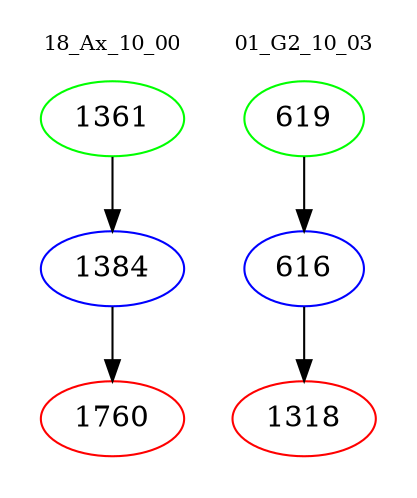 digraph{
subgraph cluster_0 {
color = white
label = "18_Ax_10_00";
fontsize=10;
T0_1361 [label="1361", color="green"]
T0_1361 -> T0_1384 [color="black"]
T0_1384 [label="1384", color="blue"]
T0_1384 -> T0_1760 [color="black"]
T0_1760 [label="1760", color="red"]
}
subgraph cluster_1 {
color = white
label = "01_G2_10_03";
fontsize=10;
T1_619 [label="619", color="green"]
T1_619 -> T1_616 [color="black"]
T1_616 [label="616", color="blue"]
T1_616 -> T1_1318 [color="black"]
T1_1318 [label="1318", color="red"]
}
}
